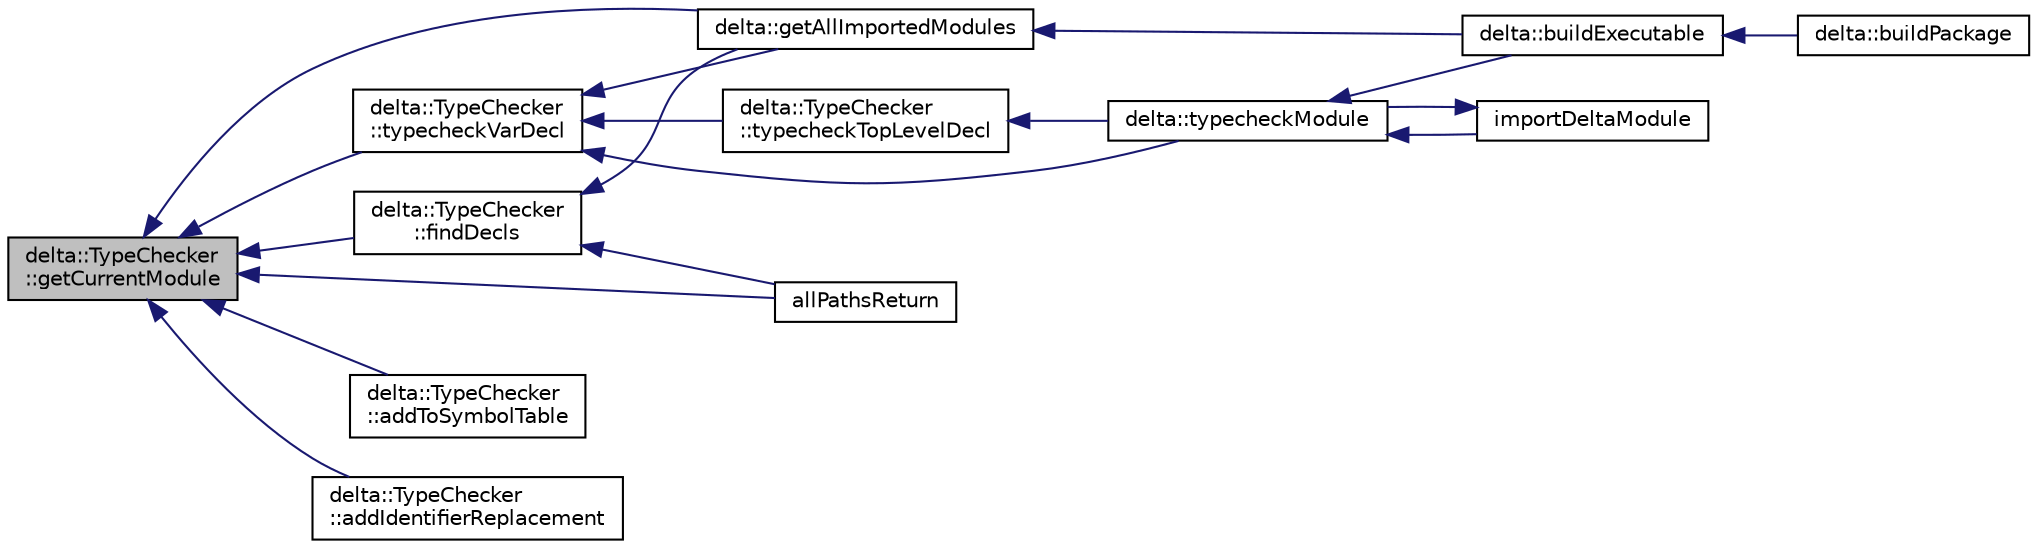 digraph "delta::TypeChecker::getCurrentModule"
{
  edge [fontname="Helvetica",fontsize="10",labelfontname="Helvetica",labelfontsize="10"];
  node [fontname="Helvetica",fontsize="10",shape=record];
  rankdir="LR";
  Node25 [label="delta::TypeChecker\l::getCurrentModule",height=0.2,width=0.4,color="black", fillcolor="grey75", style="filled", fontcolor="black"];
  Node25 -> Node26 [dir="back",color="midnightblue",fontsize="10",style="solid",fontname="Helvetica"];
  Node26 [label="delta::getAllImportedModules",height=0.2,width=0.4,color="black", fillcolor="white", style="filled",URL="$namespacedelta.html#a949f83e8840a11b90a369f9b2278ba0a"];
  Node26 -> Node27 [dir="back",color="midnightblue",fontsize="10",style="solid",fontname="Helvetica"];
  Node27 [label="delta::buildExecutable",height=0.2,width=0.4,color="black", fillcolor="white", style="filled",URL="$namespacedelta.html#aea63e33d3ee2ff18ad7c1fefd8bbeca2"];
  Node27 -> Node28 [dir="back",color="midnightblue",fontsize="10",style="solid",fontname="Helvetica"];
  Node28 [label="delta::buildPackage",height=0.2,width=0.4,color="black", fillcolor="white", style="filled",URL="$namespacedelta.html#a608f3203f47e224f518306b184b5cf60"];
  Node25 -> Node29 [dir="back",color="midnightblue",fontsize="10",style="solid",fontname="Helvetica"];
  Node29 [label="delta::TypeChecker\l::addToSymbolTable",height=0.2,width=0.4,color="black", fillcolor="white", style="filled",URL="$classdelta_1_1_type_checker.html#a0c32b3cd2f72a4ac31cdb90165e2dd2a"];
  Node25 -> Node30 [dir="back",color="midnightblue",fontsize="10",style="solid",fontname="Helvetica"];
  Node30 [label="delta::TypeChecker\l::addIdentifierReplacement",height=0.2,width=0.4,color="black", fillcolor="white", style="filled",URL="$classdelta_1_1_type_checker.html#a87708171e55574b21f82322f3fed2348"];
  Node25 -> Node31 [dir="back",color="midnightblue",fontsize="10",style="solid",fontname="Helvetica"];
  Node31 [label="delta::TypeChecker\l::findDecls",height=0.2,width=0.4,color="black", fillcolor="white", style="filled",URL="$classdelta_1_1_type_checker.html#a08d248533a24eb9a577c4557a07d7a73"];
  Node31 -> Node26 [dir="back",color="midnightblue",fontsize="10",style="solid",fontname="Helvetica"];
  Node31 -> Node32 [dir="back",color="midnightblue",fontsize="10",style="solid",fontname="Helvetica"];
  Node32 [label="allPathsReturn",height=0.2,width=0.4,color="black", fillcolor="white", style="filled",URL="$typecheck_8cpp.html#acd61f00ed38f65b865c4033b48457760"];
  Node25 -> Node32 [dir="back",color="midnightblue",fontsize="10",style="solid",fontname="Helvetica"];
  Node25 -> Node33 [dir="back",color="midnightblue",fontsize="10",style="solid",fontname="Helvetica"];
  Node33 [label="delta::TypeChecker\l::typecheckVarDecl",height=0.2,width=0.4,color="black", fillcolor="white", style="filled",URL="$classdelta_1_1_type_checker.html#a5ac25011668c8781d97542e49d7f8868"];
  Node33 -> Node26 [dir="back",color="midnightblue",fontsize="10",style="solid",fontname="Helvetica"];
  Node33 -> Node34 [dir="back",color="midnightblue",fontsize="10",style="solid",fontname="Helvetica"];
  Node34 [label="delta::TypeChecker\l::typecheckTopLevelDecl",height=0.2,width=0.4,color="black", fillcolor="white", style="filled",URL="$classdelta_1_1_type_checker.html#a6f183b3656e0dc9a1882e9145ef5e5ea"];
  Node34 -> Node35 [dir="back",color="midnightblue",fontsize="10",style="solid",fontname="Helvetica"];
  Node35 [label="delta::typecheckModule",height=0.2,width=0.4,color="black", fillcolor="white", style="filled",URL="$namespacedelta.html#a640468ebe486aee02501f76f96781f90"];
  Node35 -> Node27 [dir="back",color="midnightblue",fontsize="10",style="solid",fontname="Helvetica"];
  Node35 -> Node36 [dir="back",color="midnightblue",fontsize="10",style="solid",fontname="Helvetica"];
  Node36 [label="importDeltaModule",height=0.2,width=0.4,color="black", fillcolor="white", style="filled",URL="$typecheck_8cpp.html#ab417bb720a37330c53ef816b9d61711c"];
  Node36 -> Node35 [dir="back",color="midnightblue",fontsize="10",style="solid",fontname="Helvetica"];
  Node33 -> Node35 [dir="back",color="midnightblue",fontsize="10",style="solid",fontname="Helvetica"];
}
